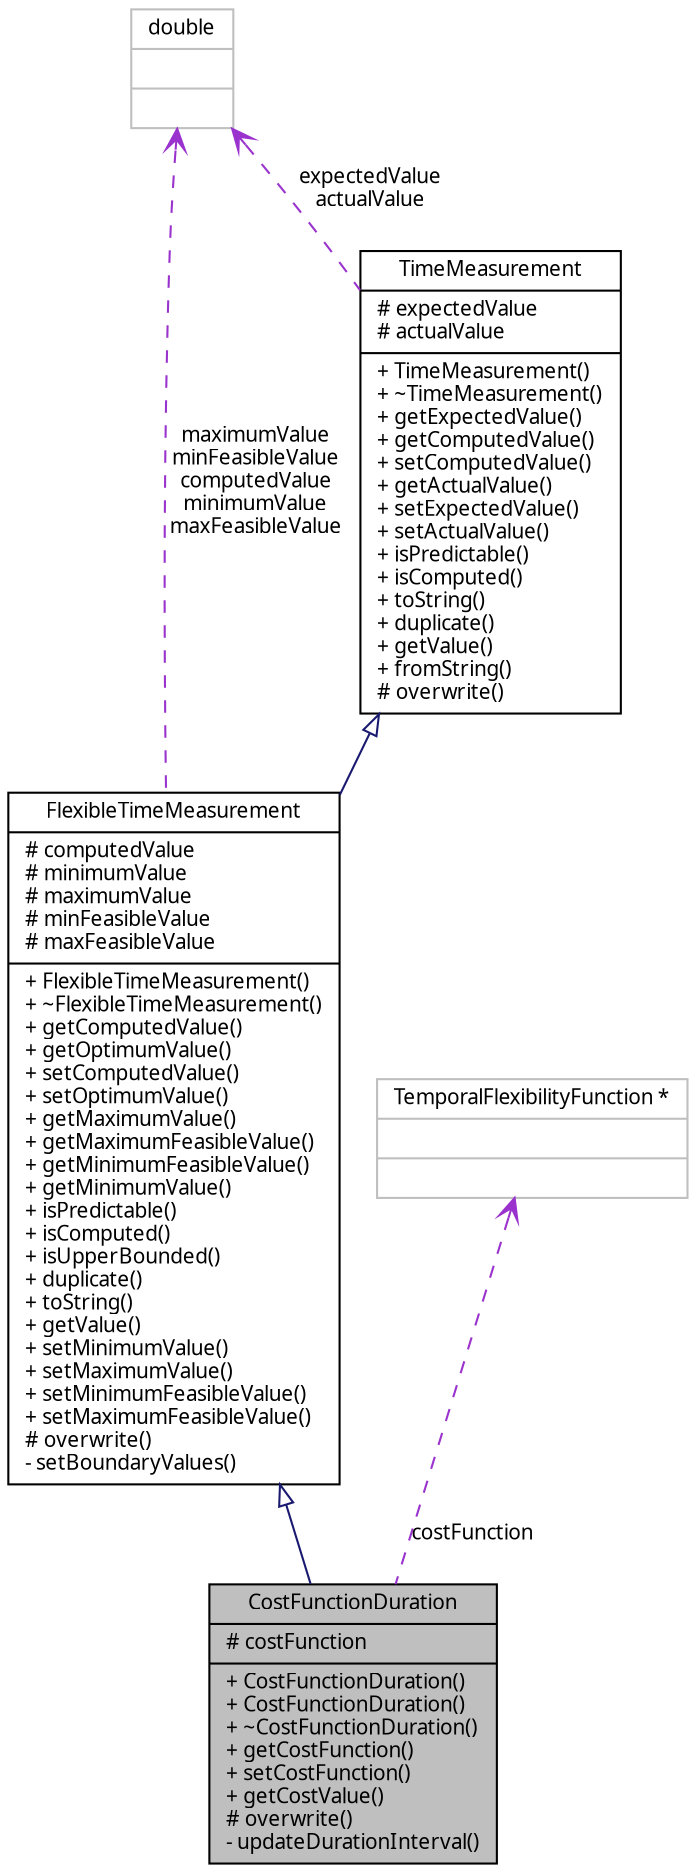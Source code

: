 digraph G
{
  edge [fontname="FreeSans.ttf",fontsize=10,labelfontname="FreeSans.ttf",labelfontsize=10];
  node [fontname="FreeSans.ttf",fontsize=10,shape=record];
  Node1 [label="{CostFunctionDuration\n|# costFunction\l|+ CostFunctionDuration()\l+ CostFunctionDuration()\l+ ~CostFunctionDuration()\l+ getCostFunction()\l+ setCostFunction()\l+ getCostValue()\l# overwrite()\l- updateDurationInterval()\l}",height=0.2,width=0.4,color="black", fillcolor="grey75", style="filled" fontcolor="black"];
  Node2 -> Node1 [dir=back,color="midnightblue",fontsize=10,style="solid",arrowtail="empty",fontname="FreeSans.ttf"];
  Node2 [label="{FlexibleTimeMeasurement\n|# computedValue\l# minimumValue\l# maximumValue\l# minFeasibleValue\l# maxFeasibleValue\l|+ FlexibleTimeMeasurement()\l+ ~FlexibleTimeMeasurement()\l+ getComputedValue()\l+ getOptimumValue()\l+ setComputedValue()\l+ setOptimumValue()\l+ getMaximumValue()\l+ getMaximumFeasibleValue()\l+ getMinimumFeasibleValue()\l+ getMinimumValue()\l+ isPredictable()\l+ isComputed()\l+ isUpperBounded()\l+ duplicate()\l+ toString()\l+ getValue()\l+ setMinimumValue()\l+ setMaximumValue()\l+ setMinimumFeasibleValue()\l+ setMaximumFeasibleValue()\l# overwrite()\l- setBoundaryValues()\l}",height=0.2,width=0.4,color="black", fillcolor="white", style="filled",URL="$classbr_1_1pucrio_1_1telemidia_1_1ginga_1_1ncl_1_1model_1_1time_1_1FlexibleTimeMeasurement.html"];
  Node3 -> Node2 [dir=back,color="midnightblue",fontsize=10,style="solid",arrowtail="empty",fontname="FreeSans.ttf"];
  Node3 [label="{TimeMeasurement\n|# expectedValue\l# actualValue\l|+ TimeMeasurement()\l+ ~TimeMeasurement()\l+ getExpectedValue()\l+ getComputedValue()\l+ setComputedValue()\l+ getActualValue()\l+ setExpectedValue()\l+ setActualValue()\l+ isPredictable()\l+ isComputed()\l+ toString()\l+ duplicate()\l+ getValue()\l+ fromString()\l# overwrite()\l}",height=0.2,width=0.4,color="black", fillcolor="white", style="filled",URL="$classbr_1_1pucrio_1_1telemidia_1_1ginga_1_1ncl_1_1model_1_1time_1_1TimeMeasurement.html"];
  Node4 -> Node3 [dir=back,color="darkorchid3",fontsize=10,style="dashed",label="expectedValue\nactualValue",arrowtail="open",fontname="FreeSans.ttf"];
  Node4 [label="{double\n||}",height=0.2,width=0.4,color="grey75", fillcolor="white", style="filled"];
  Node4 -> Node2 [dir=back,color="darkorchid3",fontsize=10,style="dashed",label="maximumValue\nminFeasibleValue\ncomputedValue\nminimumValue\nmaxFeasibleValue",arrowtail="open",fontname="FreeSans.ttf"];
  Node5 -> Node1 [dir=back,color="darkorchid3",fontsize=10,style="dashed",label="costFunction",arrowtail="open",fontname="FreeSans.ttf"];
  Node5 [label="{TemporalFlexibilityFunction *\n||}",height=0.2,width=0.4,color="grey75", fillcolor="white", style="filled"];
}
